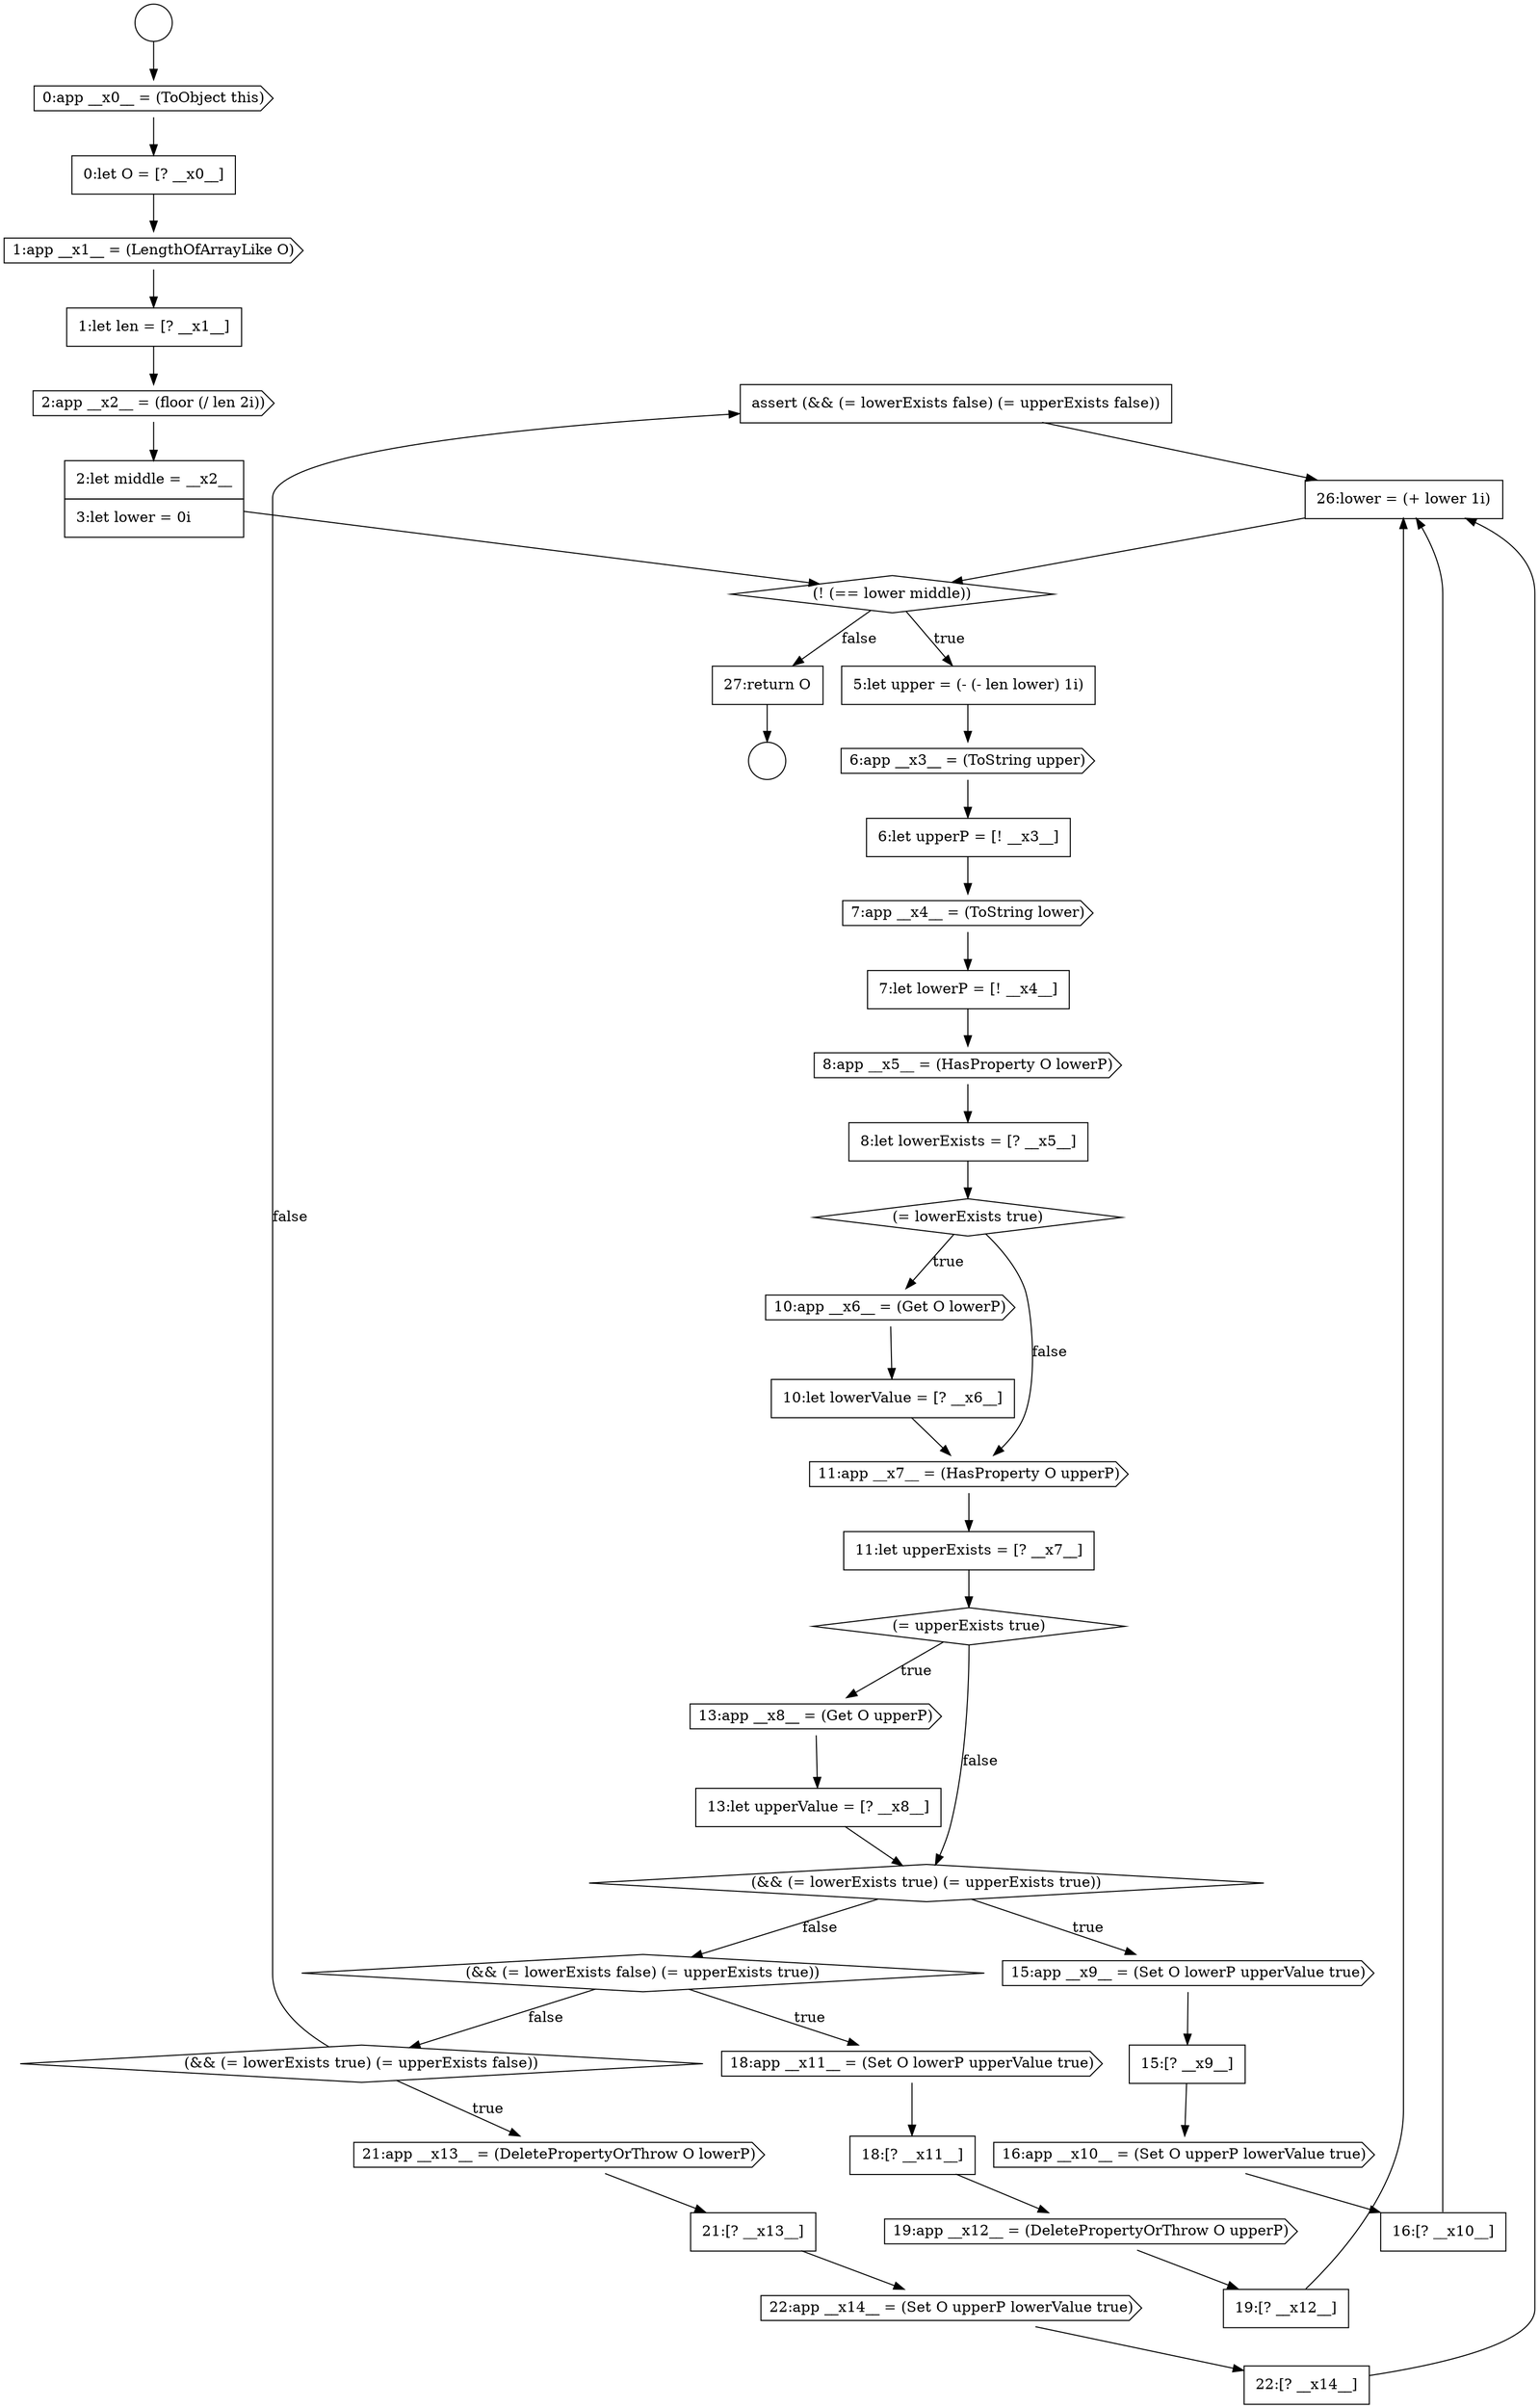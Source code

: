 digraph {
  node16086 [shape=none, margin=0, label=<<font color="black">
    <table border="0" cellborder="1" cellspacing="0" cellpadding="10">
      <tr><td align="left">assert (&amp;&amp; (= lowerExists false) (= upperExists false))</td></tr>
    </table>
  </font>> color="black" fillcolor="white" style=filled]
  node16071 [shape=diamond, label=<<font color="black">(&amp;&amp; (= lowerExists true) (= upperExists true))</font>> color="black" fillcolor="white" style=filled]
  node16067 [shape=none, margin=0, label=<<font color="black">
    <table border="0" cellborder="1" cellspacing="0" cellpadding="10">
      <tr><td align="left">11:let upperExists = [? __x7__]</td></tr>
    </table>
  </font>> color="black" fillcolor="white" style=filled]
  node16050 [shape=none, margin=0, label=<<font color="black">
    <table border="0" cellborder="1" cellspacing="0" cellpadding="10">
      <tr><td align="left">0:let O = [? __x0__]</td></tr>
    </table>
  </font>> color="black" fillcolor="white" style=filled]
  node16076 [shape=diamond, label=<<font color="black">(&amp;&amp; (= lowerExists false) (= upperExists true))</font>> color="black" fillcolor="white" style=filled]
  node16059 [shape=cds, label=<<font color="black">7:app __x4__ = (ToString lower)</font>> color="black" fillcolor="white" style=filled]
  node16072 [shape=cds, label=<<font color="black">15:app __x9__ = (Set O lowerP upperValue true)</font>> color="black" fillcolor="white" style=filled]
  node16068 [shape=diamond, label=<<font color="black">(= upperExists true)</font>> color="black" fillcolor="white" style=filled]
  node16063 [shape=diamond, label=<<font color="black">(= lowerExists true)</font>> color="black" fillcolor="white" style=filled]
  node16075 [shape=none, margin=0, label=<<font color="black">
    <table border="0" cellborder="1" cellspacing="0" cellpadding="10">
      <tr><td align="left">16:[? __x10__]</td></tr>
    </table>
  </font>> color="black" fillcolor="white" style=filled]
  node16065 [shape=none, margin=0, label=<<font color="black">
    <table border="0" cellborder="1" cellspacing="0" cellpadding="10">
      <tr><td align="left">10:let lowerValue = [? __x6__]</td></tr>
    </table>
  </font>> color="black" fillcolor="white" style=filled]
  node16088 [shape=none, margin=0, label=<<font color="black">
    <table border="0" cellborder="1" cellspacing="0" cellpadding="10">
      <tr><td align="left">27:return O</td></tr>
    </table>
  </font>> color="black" fillcolor="white" style=filled]
  node16052 [shape=none, margin=0, label=<<font color="black">
    <table border="0" cellborder="1" cellspacing="0" cellpadding="10">
      <tr><td align="left">1:let len = [? __x1__]</td></tr>
    </table>
  </font>> color="black" fillcolor="white" style=filled]
  node16047 [shape=circle label=" " color="black" fillcolor="white" style=filled]
  node16070 [shape=none, margin=0, label=<<font color="black">
    <table border="0" cellborder="1" cellspacing="0" cellpadding="10">
      <tr><td align="left">13:let upperValue = [? __x8__]</td></tr>
    </table>
  </font>> color="black" fillcolor="white" style=filled]
  node16053 [shape=cds, label=<<font color="black">2:app __x2__ = (floor (/ len 2i))</font>> color="black" fillcolor="white" style=filled]
  node16074 [shape=cds, label=<<font color="black">16:app __x10__ = (Set O upperP lowerValue true)</font>> color="black" fillcolor="white" style=filled]
  node16066 [shape=cds, label=<<font color="black">11:app __x7__ = (HasProperty O upperP)</font>> color="black" fillcolor="white" style=filled]
  node16054 [shape=none, margin=0, label=<<font color="black">
    <table border="0" cellborder="1" cellspacing="0" cellpadding="10">
      <tr><td align="left">2:let middle = __x2__</td></tr>
      <tr><td align="left">3:let lower = 0i</td></tr>
    </table>
  </font>> color="black" fillcolor="white" style=filled]
  node16060 [shape=none, margin=0, label=<<font color="black">
    <table border="0" cellborder="1" cellspacing="0" cellpadding="10">
      <tr><td align="left">7:let lowerP = [! __x4__]</td></tr>
    </table>
  </font>> color="black" fillcolor="white" style=filled]
  node16077 [shape=cds, label=<<font color="black">18:app __x11__ = (Set O lowerP upperValue true)</font>> color="black" fillcolor="white" style=filled]
  node16082 [shape=cds, label=<<font color="black">21:app __x13__ = (DeletePropertyOrThrow O lowerP)</font>> color="black" fillcolor="white" style=filled]
  node16087 [shape=none, margin=0, label=<<font color="black">
    <table border="0" cellborder="1" cellspacing="0" cellpadding="10">
      <tr><td align="left">26:lower = (+ lower 1i)</td></tr>
    </table>
  </font>> color="black" fillcolor="white" style=filled]
  node16055 [shape=diamond, label=<<font color="black">(! (== lower middle))</font>> color="black" fillcolor="white" style=filled]
  node16083 [shape=none, margin=0, label=<<font color="black">
    <table border="0" cellborder="1" cellspacing="0" cellpadding="10">
      <tr><td align="left">21:[? __x13__]</td></tr>
    </table>
  </font>> color="black" fillcolor="white" style=filled]
  node16051 [shape=cds, label=<<font color="black">1:app __x1__ = (LengthOfArrayLike O)</font>> color="black" fillcolor="white" style=filled]
  node16058 [shape=none, margin=0, label=<<font color="black">
    <table border="0" cellborder="1" cellspacing="0" cellpadding="10">
      <tr><td align="left">6:let upperP = [! __x3__]</td></tr>
    </table>
  </font>> color="black" fillcolor="white" style=filled]
  node16080 [shape=none, margin=0, label=<<font color="black">
    <table border="0" cellborder="1" cellspacing="0" cellpadding="10">
      <tr><td align="left">19:[? __x12__]</td></tr>
    </table>
  </font>> color="black" fillcolor="white" style=filled]
  node16048 [shape=circle label=" " color="black" fillcolor="white" style=filled]
  node16056 [shape=none, margin=0, label=<<font color="black">
    <table border="0" cellborder="1" cellspacing="0" cellpadding="10">
      <tr><td align="left">5:let upper = (- (- len lower) 1i)</td></tr>
    </table>
  </font>> color="black" fillcolor="white" style=filled]
  node16069 [shape=cds, label=<<font color="black">13:app __x8__ = (Get O upperP)</font>> color="black" fillcolor="white" style=filled]
  node16057 [shape=cds, label=<<font color="black">6:app __x3__ = (ToString upper)</font>> color="black" fillcolor="white" style=filled]
  node16062 [shape=none, margin=0, label=<<font color="black">
    <table border="0" cellborder="1" cellspacing="0" cellpadding="10">
      <tr><td align="left">8:let lowerExists = [? __x5__]</td></tr>
    </table>
  </font>> color="black" fillcolor="white" style=filled]
  node16084 [shape=cds, label=<<font color="black">22:app __x14__ = (Set O upperP lowerValue true)</font>> color="black" fillcolor="white" style=filled]
  node16064 [shape=cds, label=<<font color="black">10:app __x6__ = (Get O lowerP)</font>> color="black" fillcolor="white" style=filled]
  node16079 [shape=cds, label=<<font color="black">19:app __x12__ = (DeletePropertyOrThrow O upperP)</font>> color="black" fillcolor="white" style=filled]
  node16049 [shape=cds, label=<<font color="black">0:app __x0__ = (ToObject this)</font>> color="black" fillcolor="white" style=filled]
  node16085 [shape=none, margin=0, label=<<font color="black">
    <table border="0" cellborder="1" cellspacing="0" cellpadding="10">
      <tr><td align="left">22:[? __x14__]</td></tr>
    </table>
  </font>> color="black" fillcolor="white" style=filled]
  node16078 [shape=none, margin=0, label=<<font color="black">
    <table border="0" cellborder="1" cellspacing="0" cellpadding="10">
      <tr><td align="left">18:[? __x11__]</td></tr>
    </table>
  </font>> color="black" fillcolor="white" style=filled]
  node16073 [shape=none, margin=0, label=<<font color="black">
    <table border="0" cellborder="1" cellspacing="0" cellpadding="10">
      <tr><td align="left">15:[? __x9__]</td></tr>
    </table>
  </font>> color="black" fillcolor="white" style=filled]
  node16081 [shape=diamond, label=<<font color="black">(&amp;&amp; (= lowerExists true) (= upperExists false))</font>> color="black" fillcolor="white" style=filled]
  node16061 [shape=cds, label=<<font color="black">8:app __x5__ = (HasProperty O lowerP)</font>> color="black" fillcolor="white" style=filled]
  node16075 -> node16087 [ color="black"]
  node16056 -> node16057 [ color="black"]
  node16071 -> node16072 [label=<<font color="black">true</font>> color="black"]
  node16071 -> node16076 [label=<<font color="black">false</font>> color="black"]
  node16066 -> node16067 [ color="black"]
  node16087 -> node16055 [ color="black"]
  node16081 -> node16082 [label=<<font color="black">true</font>> color="black"]
  node16081 -> node16086 [label=<<font color="black">false</font>> color="black"]
  node16064 -> node16065 [ color="black"]
  node16058 -> node16059 [ color="black"]
  node16054 -> node16055 [ color="black"]
  node16068 -> node16069 [label=<<font color="black">true</font>> color="black"]
  node16068 -> node16071 [label=<<font color="black">false</font>> color="black"]
  node16078 -> node16079 [ color="black"]
  node16088 -> node16048 [ color="black"]
  node16063 -> node16064 [label=<<font color="black">true</font>> color="black"]
  node16063 -> node16066 [label=<<font color="black">false</font>> color="black"]
  node16051 -> node16052 [ color="black"]
  node16055 -> node16056 [label=<<font color="black">true</font>> color="black"]
  node16055 -> node16088 [label=<<font color="black">false</font>> color="black"]
  node16061 -> node16062 [ color="black"]
  node16052 -> node16053 [ color="black"]
  node16079 -> node16080 [ color="black"]
  node16084 -> node16085 [ color="black"]
  node16059 -> node16060 [ color="black"]
  node16069 -> node16070 [ color="black"]
  node16082 -> node16083 [ color="black"]
  node16080 -> node16087 [ color="black"]
  node16076 -> node16077 [label=<<font color="black">true</font>> color="black"]
  node16076 -> node16081 [label=<<font color="black">false</font>> color="black"]
  node16047 -> node16049 [ color="black"]
  node16053 -> node16054 [ color="black"]
  node16062 -> node16063 [ color="black"]
  node16050 -> node16051 [ color="black"]
  node16070 -> node16071 [ color="black"]
  node16085 -> node16087 [ color="black"]
  node16083 -> node16084 [ color="black"]
  node16057 -> node16058 [ color="black"]
  node16067 -> node16068 [ color="black"]
  node16077 -> node16078 [ color="black"]
  node16072 -> node16073 [ color="black"]
  node16074 -> node16075 [ color="black"]
  node16060 -> node16061 [ color="black"]
  node16086 -> node16087 [ color="black"]
  node16065 -> node16066 [ color="black"]
  node16073 -> node16074 [ color="black"]
  node16049 -> node16050 [ color="black"]
}
